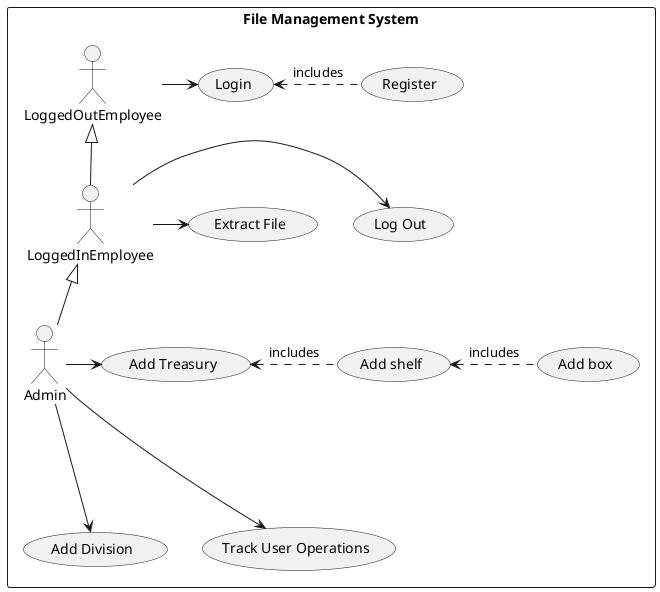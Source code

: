 @startuml File_Management

rectangle "File Management System" {
    ' Creating actors
    actor LoggedOutEmployee
    actor LoggedInEmployee
    actor Admin

    ' Adding extensions
    LoggedOutEmployee <|-- LoggedInEmployee
    LoggedInEmployee <|-- Admin 

    ' Use cases for LoggedOutEmployee
    LoggedOutEmployee --right-> (Login)
    (Login) <.(Register) : includes

    ' Use cases for LoggedInEmployee
    LoggedInEmployee --right-> (Log Out)
    LoggedInEmployee --right-> (Extract File)

    ' Use cases for Admin
    Admin --down-> (Add Division)
    Admin --right-> (Add Treasury)
    (Add Treasury) <.(Add shelf) : includes
    (Add shelf) <.(Add box) : includes


    ' Admin --right-> (Add Shelf)
    ' Admin --right-> (Add Box)
    ' Admin --right-> (Add File)
    Admin --down-> (Track User Operations)
}

@enduml
